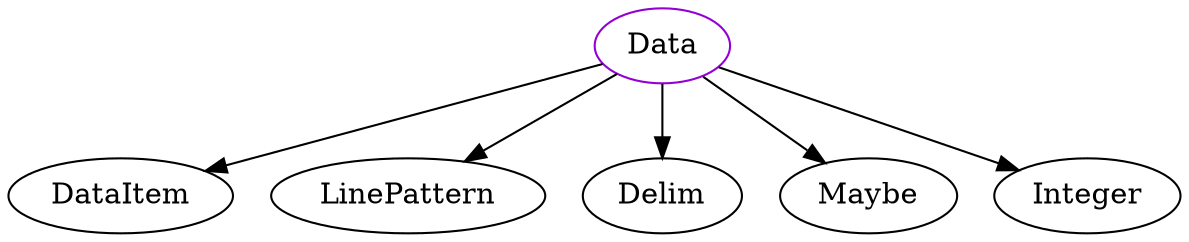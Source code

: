 digraph data{
Data -> DataItem;
Data -> LinePattern;
Data -> Delim;
Data -> Maybe;
Data -> Integer;
Data	[shape=oval, color=darkviolet, label=Data];
}
